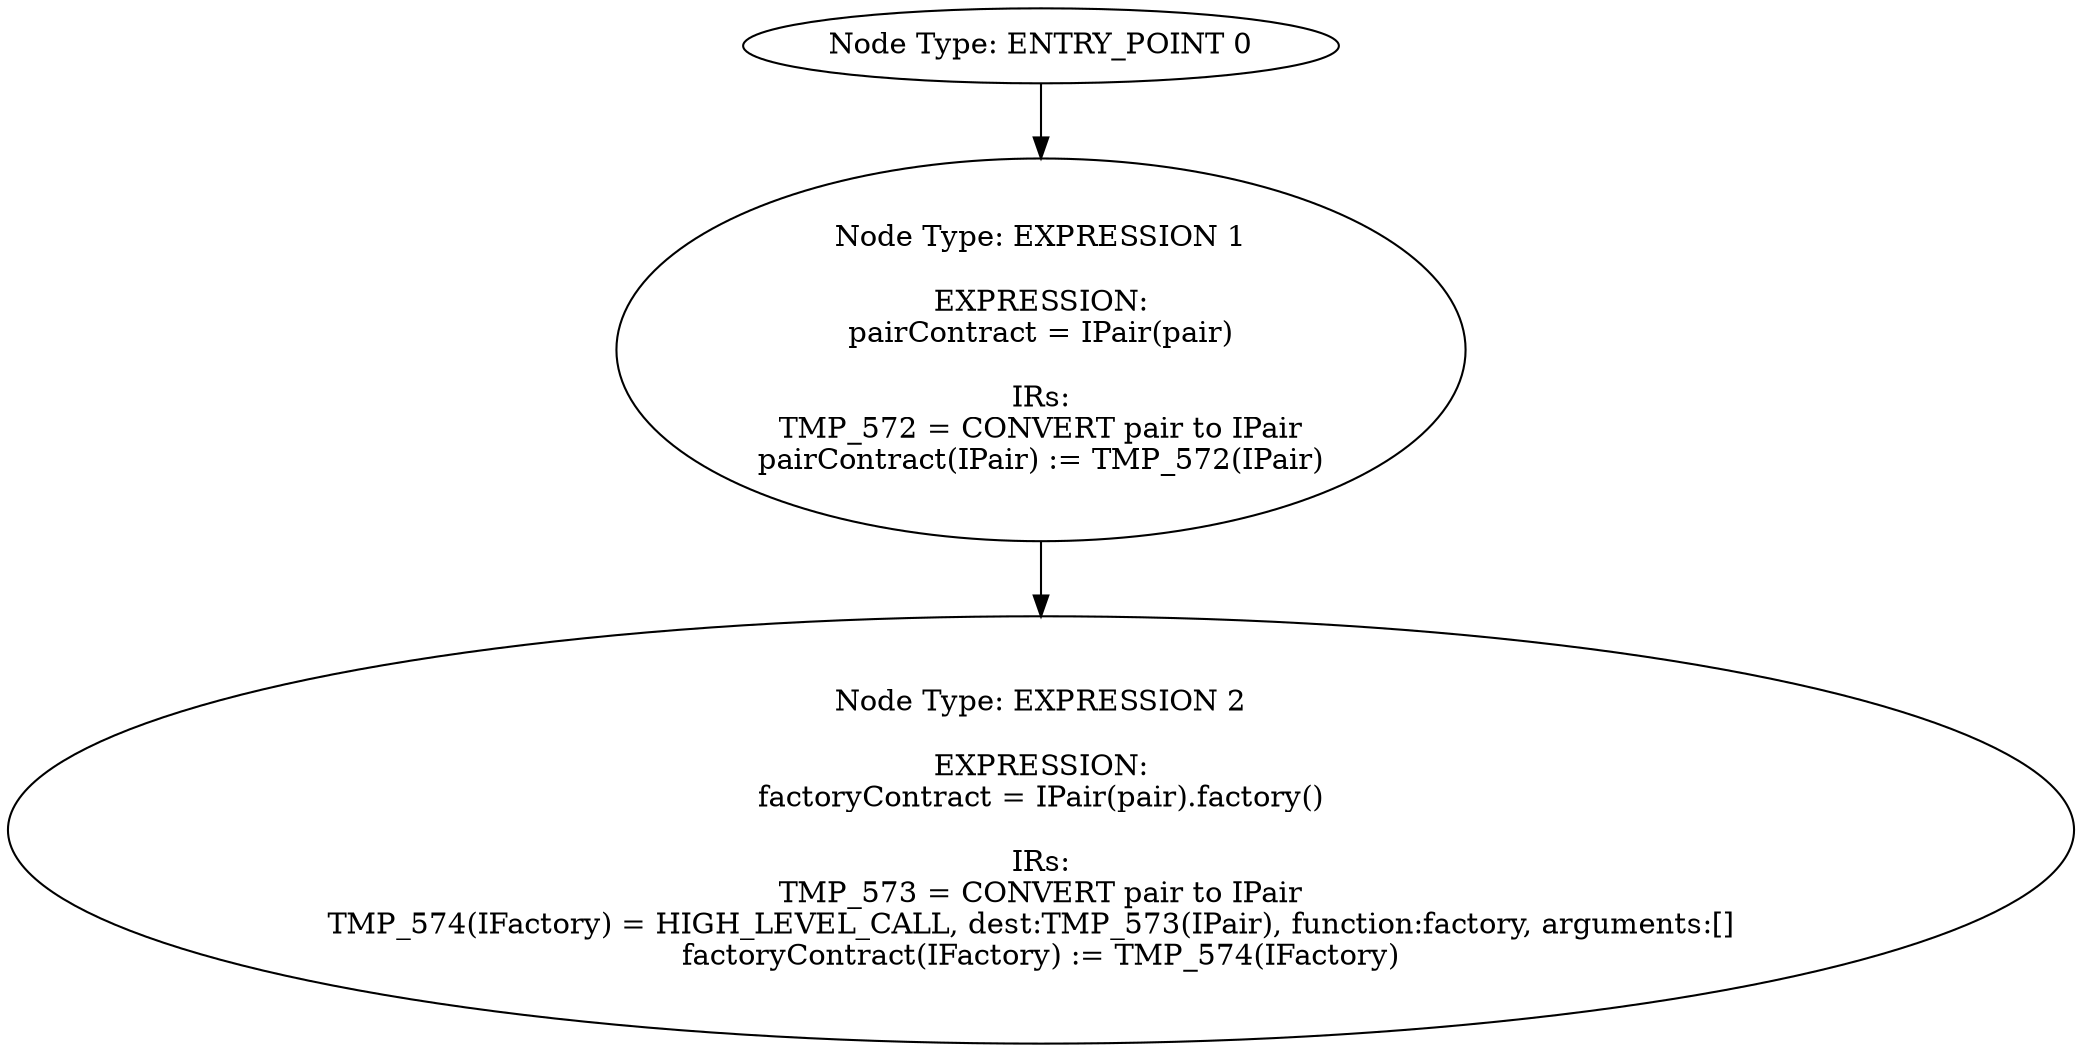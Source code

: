 digraph{
0[label="Node Type: ENTRY_POINT 0
"];
0->1;
1[label="Node Type: EXPRESSION 1

EXPRESSION:
pairContract = IPair(pair)

IRs:
TMP_572 = CONVERT pair to IPair
pairContract(IPair) := TMP_572(IPair)"];
1->2;
2[label="Node Type: EXPRESSION 2

EXPRESSION:
factoryContract = IPair(pair).factory()

IRs:
TMP_573 = CONVERT pair to IPair
TMP_574(IFactory) = HIGH_LEVEL_CALL, dest:TMP_573(IPair), function:factory, arguments:[]  
factoryContract(IFactory) := TMP_574(IFactory)"];
}
